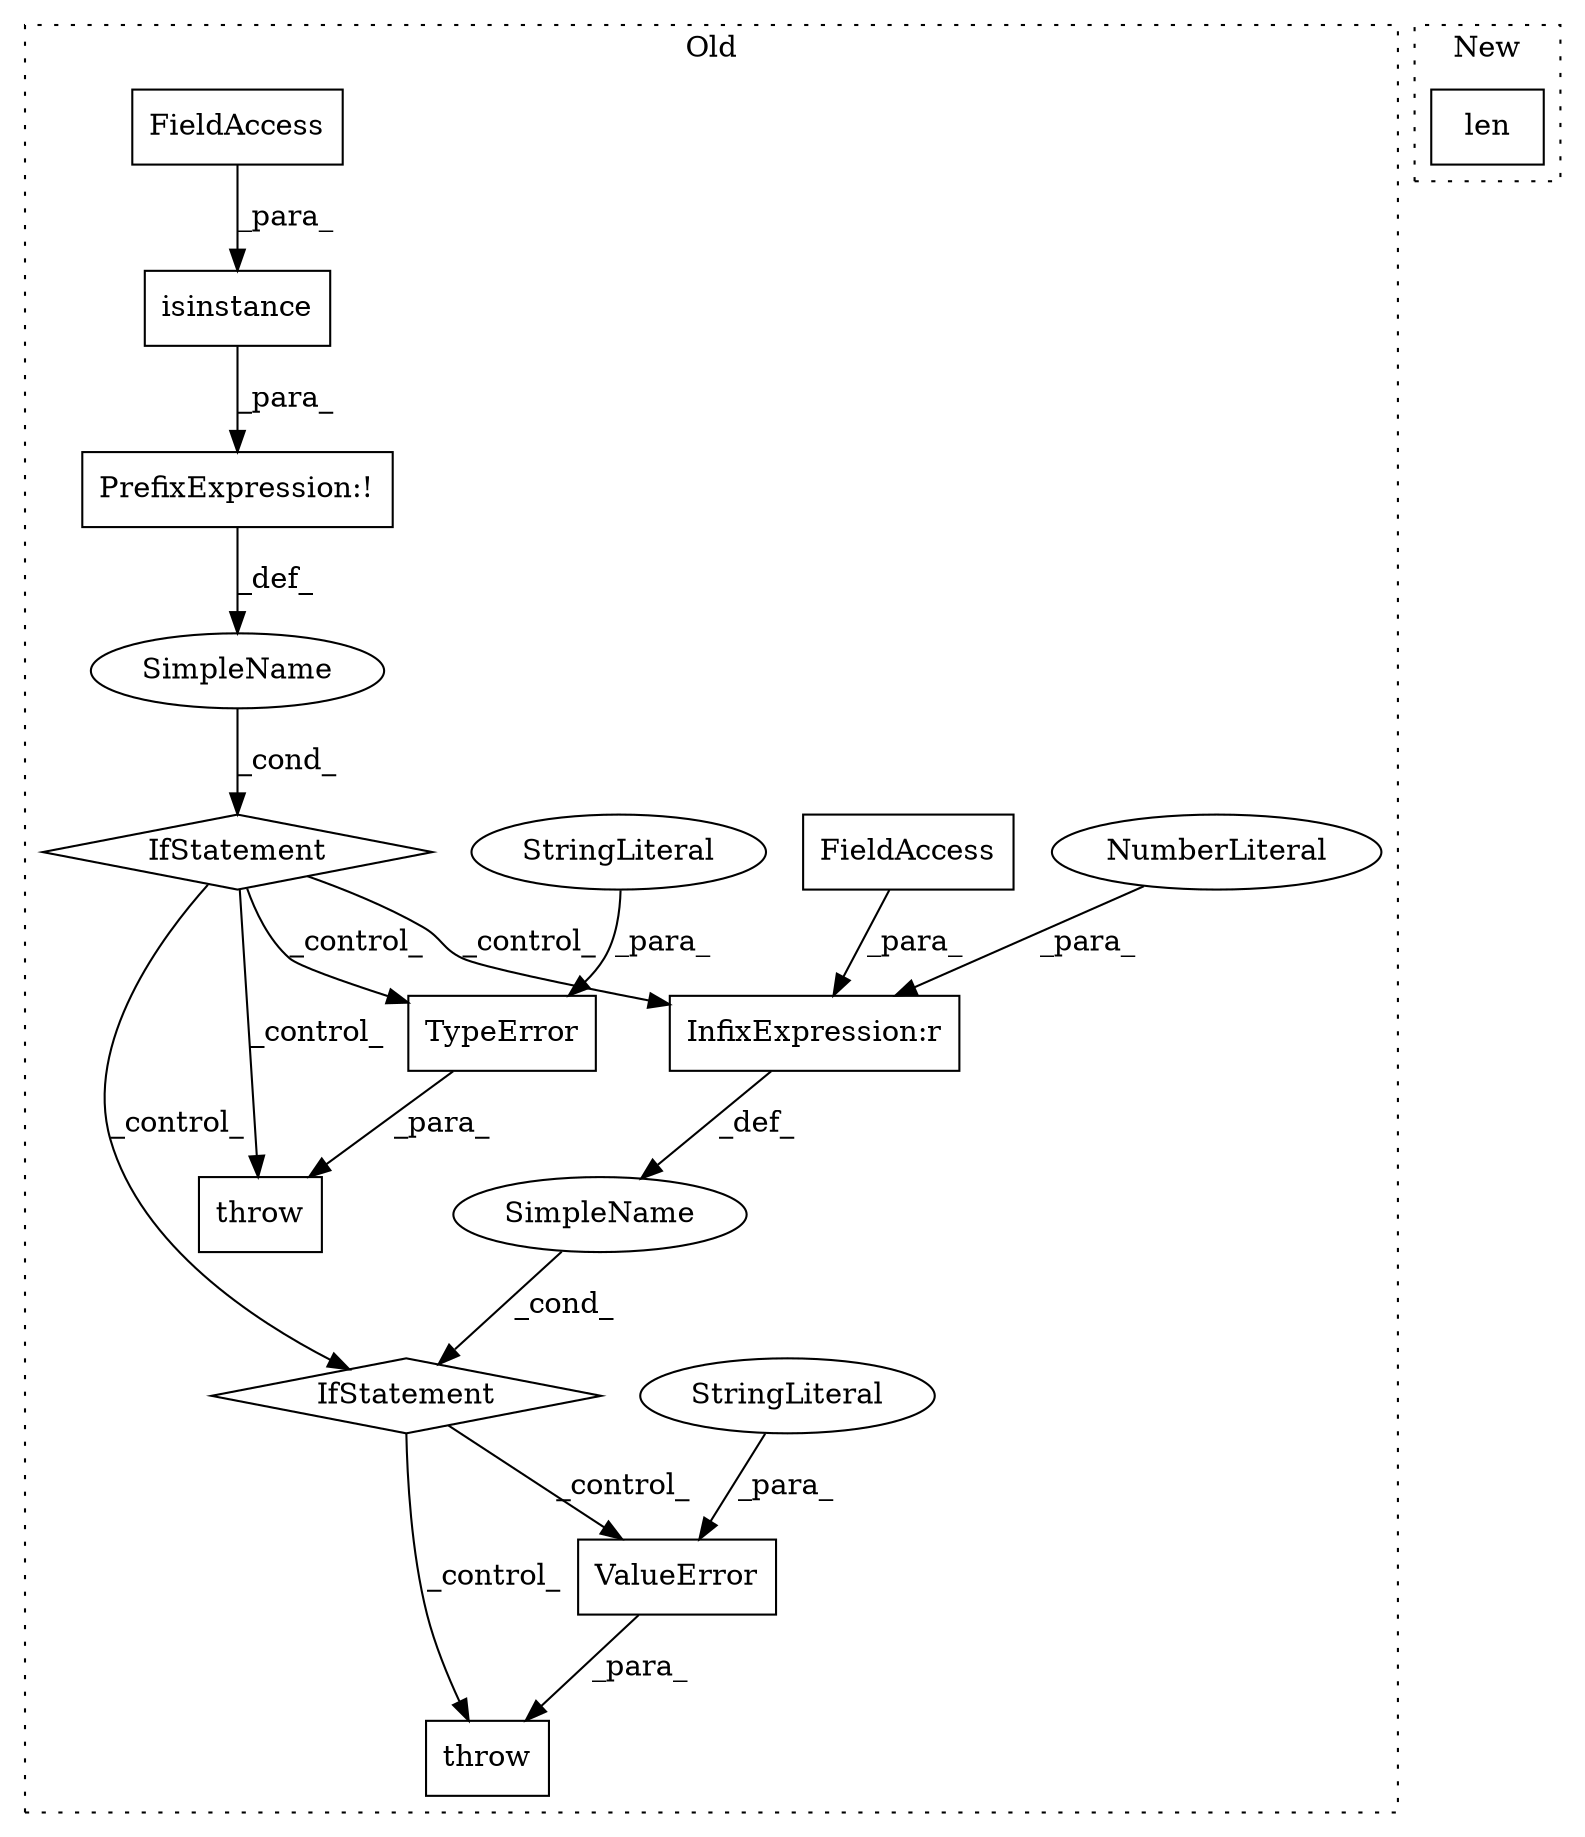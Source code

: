 digraph G {
subgraph cluster0 {
1 [label="ValueError" a="32" s="4141,4174" l="11,1" shape="box"];
3 [label="throw" a="53" s="4135" l="6" shape="box"];
4 [label="SimpleName" a="42" s="" l="" shape="ellipse"];
5 [label="IfStatement" a="25" s="4110,4125" l="4,2" shape="diamond"];
6 [label="InfixExpression:r" a="27" s="4120" l="4" shape="box"];
7 [label="StringLiteral" a="45" s="4152" l="22" shape="ellipse"];
8 [label="NumberLiteral" a="34" s="4124" l="1" shape="ellipse"];
9 [label="IfStatement" a="25" s="4015,4047" l="4,2" shape="diamond"];
10 [label="SimpleName" a="42" s="" l="" shape="ellipse"];
11 [label="isinstance" a="32" s="4020,4046" l="11,1" shape="box"];
12 [label="PrefixExpression:!" a="38" s="4019" l="1" shape="box"];
13 [label="throw" a="53" s="4057" l="6" shape="box"];
14 [label="FieldAccess" a="22" s="4114" l="6" shape="box"];
15 [label="FieldAccess" a="22" s="4033" l="13" shape="box"];
16 [label="TypeError" a="32" s="4063,4097" l="10,1" shape="box"];
17 [label="StringLiteral" a="45" s="4073" l="24" shape="ellipse"];
label = "Old";
style="dotted";
}
subgraph cluster1 {
2 [label="len" a="32" s="4293,4298" l="4,1" shape="box"];
label = "New";
style="dotted";
}
1 -> 3 [label="_para_"];
4 -> 5 [label="_cond_"];
5 -> 3 [label="_control_"];
5 -> 1 [label="_control_"];
6 -> 4 [label="_def_"];
7 -> 1 [label="_para_"];
8 -> 6 [label="_para_"];
9 -> 5 [label="_control_"];
9 -> 13 [label="_control_"];
9 -> 6 [label="_control_"];
9 -> 16 [label="_control_"];
10 -> 9 [label="_cond_"];
11 -> 12 [label="_para_"];
12 -> 10 [label="_def_"];
14 -> 6 [label="_para_"];
15 -> 11 [label="_para_"];
16 -> 13 [label="_para_"];
17 -> 16 [label="_para_"];
}